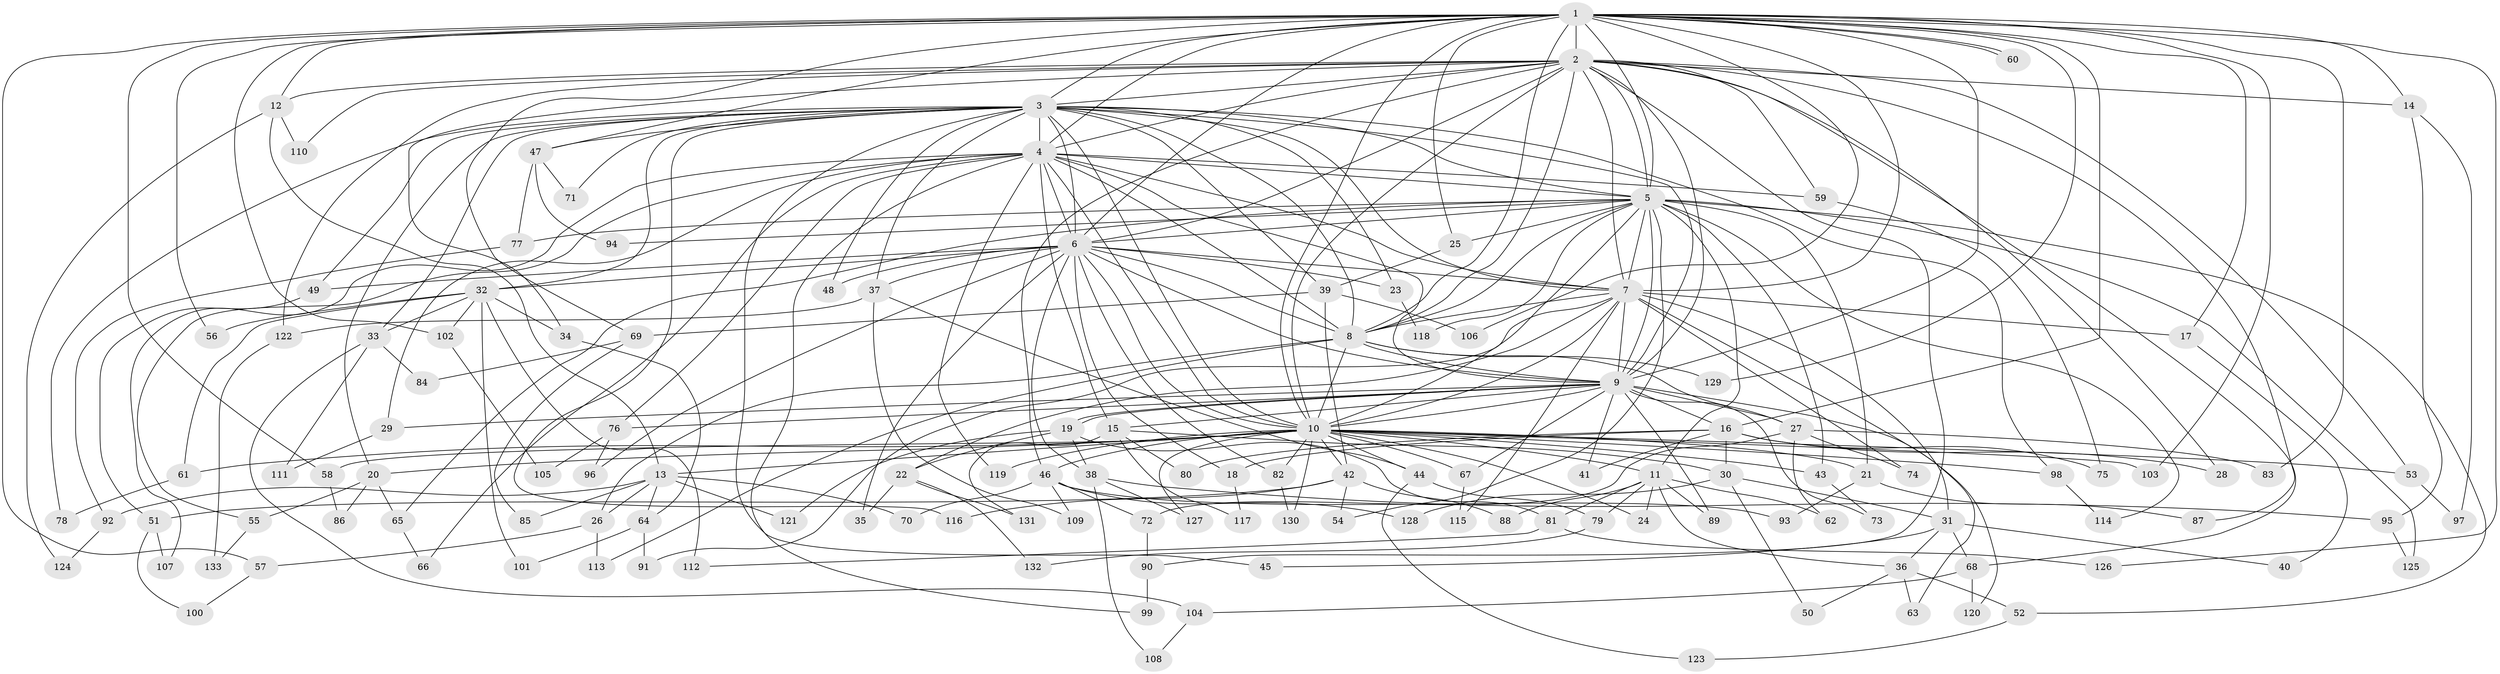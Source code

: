 // coarse degree distribution, {34: 0.010101010101010102, 28: 0.010101010101010102, 15: 0.010101010101010102, 21: 0.010101010101010102, 19: 0.010101010101010102, 13: 0.010101010101010102, 24: 0.010101010101010102, 9: 0.010101010101010102, 5: 0.06060606060606061, 10: 0.010101010101010102, 4: 0.08080808080808081, 6: 0.050505050505050504, 7: 0.020202020202020204, 3: 0.2727272727272727, 2: 0.40404040404040403, 8: 0.020202020202020204}
// Generated by graph-tools (version 1.1) at 2025/23/03/03/25 07:23:40]
// undirected, 133 vertices, 291 edges
graph export_dot {
graph [start="1"]
  node [color=gray90,style=filled];
  1;
  2;
  3;
  4;
  5;
  6;
  7;
  8;
  9;
  10;
  11;
  12;
  13;
  14;
  15;
  16;
  17;
  18;
  19;
  20;
  21;
  22;
  23;
  24;
  25;
  26;
  27;
  28;
  29;
  30;
  31;
  32;
  33;
  34;
  35;
  36;
  37;
  38;
  39;
  40;
  41;
  42;
  43;
  44;
  45;
  46;
  47;
  48;
  49;
  50;
  51;
  52;
  53;
  54;
  55;
  56;
  57;
  58;
  59;
  60;
  61;
  62;
  63;
  64;
  65;
  66;
  67;
  68;
  69;
  70;
  71;
  72;
  73;
  74;
  75;
  76;
  77;
  78;
  79;
  80;
  81;
  82;
  83;
  84;
  85;
  86;
  87;
  88;
  89;
  90;
  91;
  92;
  93;
  94;
  95;
  96;
  97;
  98;
  99;
  100;
  101;
  102;
  103;
  104;
  105;
  106;
  107;
  108;
  109;
  110;
  111;
  112;
  113;
  114;
  115;
  116;
  117;
  118;
  119;
  120;
  121;
  122;
  123;
  124;
  125;
  126;
  127;
  128;
  129;
  130;
  131;
  132;
  133;
  1 -- 2;
  1 -- 3;
  1 -- 4;
  1 -- 5;
  1 -- 6;
  1 -- 7;
  1 -- 8;
  1 -- 9;
  1 -- 10;
  1 -- 12;
  1 -- 14;
  1 -- 16;
  1 -- 17;
  1 -- 25;
  1 -- 47;
  1 -- 56;
  1 -- 57;
  1 -- 58;
  1 -- 60;
  1 -- 60;
  1 -- 69;
  1 -- 83;
  1 -- 102;
  1 -- 103;
  1 -- 106;
  1 -- 126;
  1 -- 129;
  2 -- 3;
  2 -- 4;
  2 -- 5;
  2 -- 6;
  2 -- 7;
  2 -- 8;
  2 -- 9;
  2 -- 10;
  2 -- 12;
  2 -- 14;
  2 -- 28;
  2 -- 34;
  2 -- 46;
  2 -- 53;
  2 -- 59;
  2 -- 68;
  2 -- 87;
  2 -- 90;
  2 -- 110;
  2 -- 122;
  3 -- 4;
  3 -- 5;
  3 -- 6;
  3 -- 7;
  3 -- 8;
  3 -- 9;
  3 -- 10;
  3 -- 20;
  3 -- 23;
  3 -- 32;
  3 -- 33;
  3 -- 37;
  3 -- 39;
  3 -- 45;
  3 -- 47;
  3 -- 48;
  3 -- 49;
  3 -- 71;
  3 -- 78;
  3 -- 98;
  3 -- 116;
  4 -- 5;
  4 -- 6;
  4 -- 7;
  4 -- 8;
  4 -- 9;
  4 -- 10;
  4 -- 15;
  4 -- 29;
  4 -- 55;
  4 -- 59;
  4 -- 66;
  4 -- 76;
  4 -- 99;
  4 -- 107;
  4 -- 119;
  5 -- 6;
  5 -- 7;
  5 -- 8;
  5 -- 9;
  5 -- 10;
  5 -- 11;
  5 -- 21;
  5 -- 25;
  5 -- 43;
  5 -- 52;
  5 -- 54;
  5 -- 65;
  5 -- 77;
  5 -- 94;
  5 -- 114;
  5 -- 118;
  5 -- 125;
  6 -- 7;
  6 -- 8;
  6 -- 9;
  6 -- 10;
  6 -- 18;
  6 -- 23;
  6 -- 32;
  6 -- 35;
  6 -- 37;
  6 -- 38;
  6 -- 48;
  6 -- 49;
  6 -- 82;
  6 -- 96;
  7 -- 8;
  7 -- 9;
  7 -- 10;
  7 -- 17;
  7 -- 22;
  7 -- 31;
  7 -- 63;
  7 -- 74;
  7 -- 91;
  7 -- 115;
  8 -- 9;
  8 -- 10;
  8 -- 26;
  8 -- 27;
  8 -- 113;
  8 -- 129;
  9 -- 10;
  9 -- 15;
  9 -- 16;
  9 -- 19;
  9 -- 19;
  9 -- 27;
  9 -- 29;
  9 -- 41;
  9 -- 67;
  9 -- 73;
  9 -- 76;
  9 -- 89;
  9 -- 120;
  10 -- 11;
  10 -- 13;
  10 -- 20;
  10 -- 21;
  10 -- 24;
  10 -- 42;
  10 -- 43;
  10 -- 44;
  10 -- 46;
  10 -- 53;
  10 -- 58;
  10 -- 61;
  10 -- 67;
  10 -- 82;
  10 -- 98;
  10 -- 103;
  10 -- 119;
  10 -- 127;
  10 -- 130;
  11 -- 24;
  11 -- 36;
  11 -- 62;
  11 -- 79;
  11 -- 81;
  11 -- 88;
  11 -- 89;
  12 -- 13;
  12 -- 110;
  12 -- 124;
  13 -- 26;
  13 -- 64;
  13 -- 70;
  13 -- 85;
  13 -- 92;
  13 -- 121;
  14 -- 95;
  14 -- 97;
  15 -- 30;
  15 -- 80;
  15 -- 117;
  15 -- 131;
  16 -- 18;
  16 -- 28;
  16 -- 30;
  16 -- 41;
  16 -- 75;
  16 -- 80;
  17 -- 40;
  18 -- 117;
  19 -- 22;
  19 -- 38;
  19 -- 81;
  19 -- 121;
  20 -- 55;
  20 -- 65;
  20 -- 86;
  21 -- 87;
  21 -- 93;
  22 -- 35;
  22 -- 131;
  22 -- 132;
  23 -- 118;
  25 -- 39;
  26 -- 57;
  26 -- 113;
  27 -- 62;
  27 -- 72;
  27 -- 74;
  27 -- 83;
  29 -- 111;
  30 -- 31;
  30 -- 50;
  30 -- 128;
  31 -- 36;
  31 -- 40;
  31 -- 45;
  31 -- 68;
  32 -- 33;
  32 -- 34;
  32 -- 56;
  32 -- 61;
  32 -- 101;
  32 -- 102;
  32 -- 112;
  33 -- 84;
  33 -- 104;
  33 -- 111;
  34 -- 64;
  36 -- 50;
  36 -- 52;
  36 -- 63;
  37 -- 44;
  37 -- 109;
  37 -- 122;
  38 -- 95;
  38 -- 108;
  38 -- 127;
  39 -- 42;
  39 -- 69;
  39 -- 106;
  42 -- 51;
  42 -- 54;
  42 -- 88;
  42 -- 116;
  43 -- 73;
  44 -- 79;
  44 -- 123;
  46 -- 70;
  46 -- 72;
  46 -- 93;
  46 -- 109;
  46 -- 128;
  47 -- 71;
  47 -- 77;
  47 -- 94;
  49 -- 51;
  51 -- 100;
  51 -- 107;
  52 -- 123;
  53 -- 97;
  55 -- 133;
  57 -- 100;
  58 -- 86;
  59 -- 75;
  61 -- 78;
  64 -- 91;
  64 -- 101;
  65 -- 66;
  67 -- 115;
  68 -- 104;
  68 -- 120;
  69 -- 84;
  69 -- 85;
  72 -- 90;
  76 -- 96;
  76 -- 105;
  77 -- 92;
  79 -- 132;
  81 -- 112;
  81 -- 126;
  82 -- 130;
  90 -- 99;
  92 -- 124;
  95 -- 125;
  98 -- 114;
  102 -- 105;
  104 -- 108;
  122 -- 133;
}
